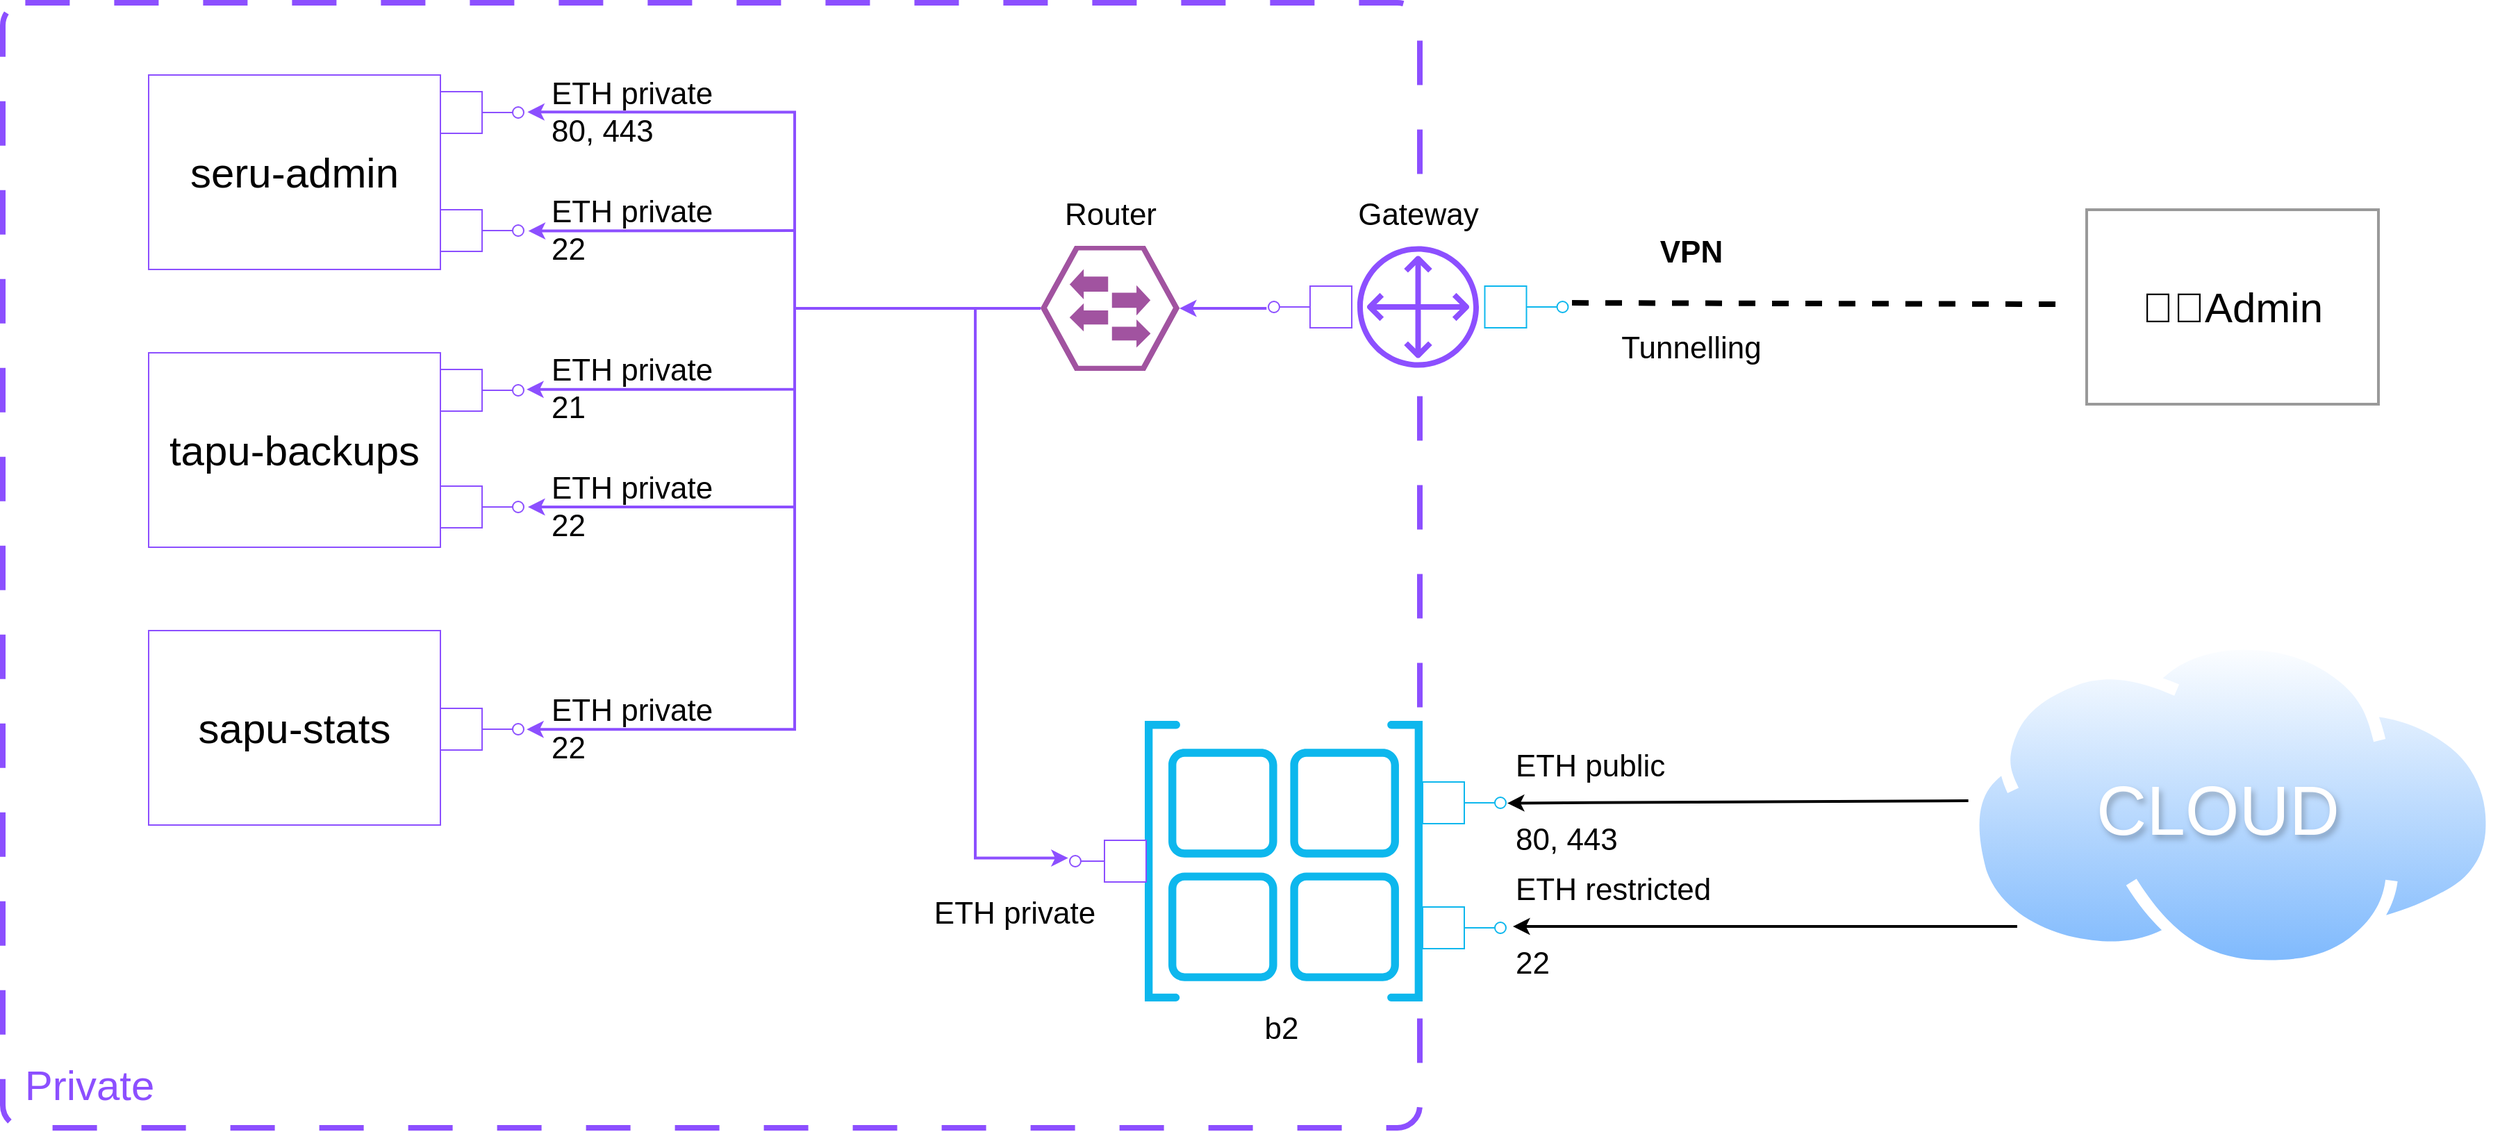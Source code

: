 <mxfile version="25.0.3">
  <diagram name="Organization" id="ynN78oTgX0Px0Qc10VjR">
    <mxGraphModel dx="1434" dy="788" grid="1" gridSize="10" guides="1" tooltips="1" connect="1" arrows="1" fold="1" page="1" pageScale="1.5" pageWidth="827" pageHeight="1169" math="0" shadow="0">
      <root>
        <mxCell id="0" />
        <mxCell id="1" parent="0" />
        <mxCell id="iBzqbrWYD7J2i10mPG2j-7" value="" style="whiteSpace=wrap;html=1;fillColor=none;dashed=1;dashPattern=8 8;rounded=1;arcSize=2;strokeColor=#8C4FFF;strokeWidth=4;" parent="1" vertex="1">
          <mxGeometry x="290" y="472" width="1020" height="810" as="geometry" />
        </mxCell>
        <mxCell id="U8wiUiZYy5s3nKcTisIV-10" value="" style="rounded=0;whiteSpace=wrap;html=1;shadow=0;fillColor=default;gradientColor=none;strokeColor=none;" parent="1" vertex="1">
          <mxGeometry x="1252" y="626" width="120" height="124" as="geometry" />
        </mxCell>
        <mxCell id="TYMXvzNvSo3Lo1fEAk2X-23" value="ETH private" style="text;strokeColor=none;align=center;fillColor=none;html=1;verticalAlign=middle;whiteSpace=wrap;rounded=0;fontSize=22;" parent="1" vertex="1">
          <mxGeometry x="950" y="1114" width="137" height="28" as="geometry" />
        </mxCell>
        <mxCell id="iBzqbrWYD7J2i10mPG2j-3" value="seru-admin" style="html=1;whiteSpace=wrap;strokeColor=#8C4FFF;fontSize=30;" parent="1" vertex="1">
          <mxGeometry x="395" y="524" width="210" height="140" as="geometry" />
        </mxCell>
        <mxCell id="iBzqbrWYD7J2i10mPG2j-5" value="tapu-backups" style="html=1;whiteSpace=wrap;strokeColor=#8C4FFF;fontSize=30;" parent="1" vertex="1">
          <mxGeometry x="395" y="724" width="210" height="140" as="geometry" />
        </mxCell>
        <mxCell id="TYMXvzNvSo3Lo1fEAk2X-8" style="edgeStyle=orthogonalEdgeStyle;rounded=0;orthogonalLoop=1;jettySize=auto;html=1;entryX=-0.417;entryY=0.542;entryDx=0;entryDy=0;strokeColor=#8C4FFF;strokeWidth=2;entryPerimeter=0;startArrow=none;" parent="1" target="TOPCJg1FFOPqES8dCTAx-3" edge="1">
          <mxGeometry relative="1" as="geometry">
            <Array as="points">
              <mxPoint x="668" y="636" />
            </Array>
            <mxPoint x="635" y="589" as="targetPoint" />
            <mxPoint x="860" y="636" as="sourcePoint" />
          </mxGeometry>
        </mxCell>
        <mxCell id="TYMXvzNvSo3Lo1fEAk2X-9" style="edgeStyle=orthogonalEdgeStyle;rounded=0;orthogonalLoop=1;jettySize=auto;html=1;entryX=-0.375;entryY=0.5;entryDx=0;entryDy=0;strokeColor=#8C4FFF;strokeWidth=2;entryPerimeter=0;exitX=0;exitY=0.5;exitDx=0;exitDy=0;exitPerimeter=0;" parent="1" source="TYMXvzNvSo3Lo1fEAk2X-4" target="TOPCJg1FFOPqES8dCTAx-18" edge="1">
          <mxGeometry relative="1" as="geometry">
            <Array as="points">
              <mxPoint x="860" y="692" />
              <mxPoint x="860" y="835" />
            </Array>
            <mxPoint x="635" y="795" as="targetPoint" />
          </mxGeometry>
        </mxCell>
        <mxCell id="TYMXvzNvSo3Lo1fEAk2X-5" style="edgeStyle=orthogonalEdgeStyle;rounded=0;orthogonalLoop=1;jettySize=auto;html=1;entryX=-0.26;entryY=0.418;entryDx=0;entryDy=0;strokeWidth=2;strokeColor=#8C4FFF;entryPerimeter=0;" parent="1" target="TOPCJg1FFOPqES8dCTAx-12" edge="1">
          <mxGeometry relative="1" as="geometry">
            <Array as="points">
              <mxPoint x="860" y="700" />
              <mxPoint x="860" y="750" />
            </Array>
            <mxPoint x="635" y="795" as="targetPoint" />
            <mxPoint x="860" y="700" as="sourcePoint" />
          </mxGeometry>
        </mxCell>
        <mxCell id="TYMXvzNvSo3Lo1fEAk2X-6" style="edgeStyle=orthogonalEdgeStyle;rounded=0;orthogonalLoop=1;jettySize=auto;html=1;entryX=-0.333;entryY=0.458;entryDx=0;entryDy=0;fontColor=#FF66FF;strokeColor=#8C4FFF;strokeWidth=2;entryPerimeter=0;" parent="1" target="TOPCJg1FFOPqES8dCTAx-8" edge="1">
          <mxGeometry relative="1" as="geometry">
            <Array as="points">
              <mxPoint x="860" y="700" />
              <mxPoint x="860" y="551" />
            </Array>
            <mxPoint x="860" y="700" as="sourcePoint" />
            <mxPoint x="635" y="575" as="targetPoint" />
          </mxGeometry>
        </mxCell>
        <mxCell id="TYMXvzNvSo3Lo1fEAk2X-13" value="Gateway" style="text;strokeColor=none;align=center;fillColor=none;html=1;verticalAlign=middle;whiteSpace=wrap;rounded=0;fontSize=22;" parent="1" vertex="1">
          <mxGeometry x="1260.75" y="610" width="96" height="30" as="geometry" />
        </mxCell>
        <mxCell id="TYMXvzNvSo3Lo1fEAk2X-14" value="Tunnelling" style="text;strokeColor=none;align=center;fillColor=none;html=1;verticalAlign=middle;whiteSpace=wrap;rounded=0;fontSize=22;" parent="1" vertex="1">
          <mxGeometry x="1441.5" y="706" width="127" height="30" as="geometry" />
        </mxCell>
        <mxCell id="TYMXvzNvSo3Lo1fEAk2X-15" value="Router" style="text;strokeColor=none;align=center;fillColor=none;html=1;verticalAlign=middle;whiteSpace=wrap;rounded=0;fontSize=22;" parent="1" vertex="1">
          <mxGeometry x="1023.5" y="610" width="127" height="30" as="geometry" />
        </mxCell>
        <mxCell id="TYMXvzNvSo3Lo1fEAk2X-19" value="" style="sketch=0;pointerEvents=1;shadow=0;dashed=0;html=1;strokeColor=none;fillColor=#0db7ed;aspect=fixed;labelPosition=center;verticalLabelPosition=bottom;verticalAlign=top;align=center;outlineConnect=0;shape=mxgraph.vvd.site_container;" parent="1" vertex="1">
          <mxGeometry x="1112" y="989" width="200" height="202.03" as="geometry" />
        </mxCell>
        <mxCell id="TYMXvzNvSo3Lo1fEAk2X-24" value="ETH public&lt;br&gt;&lt;br&gt;80, 443" style="text;strokeColor=none;align=left;fillColor=none;html=1;verticalAlign=middle;whiteSpace=wrap;rounded=0;fontSize=22;spacingLeft=5;" parent="1" vertex="1">
          <mxGeometry x="1372" y="1020" width="118" height="56" as="geometry" />
        </mxCell>
        <mxCell id="TYMXvzNvSo3Lo1fEAk2X-25" value="b2" style="text;strokeColor=none;align=center;fillColor=none;html=1;verticalAlign=middle;whiteSpace=wrap;rounded=0;fontSize=22;" parent="1" vertex="1">
          <mxGeometry x="1144" y="1183" width="133" height="56" as="geometry" />
        </mxCell>
        <mxCell id="TYMXvzNvSo3Lo1fEAk2X-26" style="edgeStyle=orthogonalEdgeStyle;rounded=0;orthogonalLoop=1;jettySize=auto;html=1;strokeWidth=2;strokeColor=#8C4FFF;exitX=0;exitY=0.5;exitDx=0;exitDy=0;exitPerimeter=0;entryX=1.138;entryY=0.224;entryDx=0;entryDy=0;entryPerimeter=0;" parent="1" source="TYMXvzNvSo3Lo1fEAk2X-4" target="TOPCJg1FFOPqES8dCTAx-31" edge="1">
          <mxGeometry relative="1" as="geometry">
            <Array as="points">
              <mxPoint x="990" y="692" />
              <mxPoint x="990" y="1088" />
            </Array>
            <mxPoint x="1084" y="1090" as="sourcePoint" />
            <mxPoint x="906" y="990" as="targetPoint" />
          </mxGeometry>
        </mxCell>
        <mxCell id="TYMXvzNvSo3Lo1fEAk2X-31" value="👨‍💼Admin" style="html=1;whiteSpace=wrap;strokeColor=#999999;fontSize=30;strokeWidth=2;" parent="1" vertex="1">
          <mxGeometry x="1789.99" y="621" width="210" height="140" as="geometry" />
        </mxCell>
        <mxCell id="TYMXvzNvSo3Lo1fEAk2X-37" value="ETH restricted&lt;br&gt;&lt;br&gt;22" style="text;strokeColor=none;align=left;fillColor=none;html=1;verticalAlign=middle;whiteSpace=wrap;rounded=0;fontSize=22;" parent="1" vertex="1">
          <mxGeometry x="1377" y="1109" width="153" height="56" as="geometry" />
        </mxCell>
        <mxCell id="TOPCJg1FFOPqES8dCTAx-1" value="" style="html=1;rounded=0;strokeColor=#8C4FFF;" parent="1" vertex="1">
          <mxGeometry x="605" y="621" width="30" height="30" as="geometry" />
        </mxCell>
        <mxCell id="TOPCJg1FFOPqES8dCTAx-2" value="" style="endArrow=none;html=1;rounded=0;align=center;verticalAlign=top;endFill=0;labelBackgroundColor=none;endSize=2;strokeColor=#8C4FFF;" parent="1" source="TOPCJg1FFOPqES8dCTAx-1" target="TOPCJg1FFOPqES8dCTAx-3" edge="1">
          <mxGeometry relative="1" as="geometry" />
        </mxCell>
        <mxCell id="TOPCJg1FFOPqES8dCTAx-3" value="" style="ellipse;html=1;fontSize=11;align=center;fillColor=none;points=[];aspect=fixed;resizable=0;verticalAlign=bottom;labelPosition=center;verticalLabelPosition=top;flipH=1;strokeColor=#8C4FFF;" parent="1" vertex="1">
          <mxGeometry x="657" y="632" width="8" height="8" as="geometry" />
        </mxCell>
        <mxCell id="TOPCJg1FFOPqES8dCTAx-4" value="&lt;span style=&quot;font-size: 22px;&quot;&gt;ETH private&lt;/span&gt;&lt;br style=&quot;padding: 0px; margin: 0px; font-size: 22px;&quot;&gt;&lt;div style=&quot;&quot;&gt;&lt;span style=&quot;font-size: 22px; background-color: initial;&quot;&gt;80, 443&lt;/span&gt;&lt;/div&gt;" style="text;html=1;align=left;verticalAlign=middle;resizable=0;points=[];autosize=1;strokeColor=none;fillColor=none;" parent="1" vertex="1">
          <mxGeometry x="683" y="516" width="140" height="70" as="geometry" />
        </mxCell>
        <mxCell id="TOPCJg1FFOPqES8dCTAx-6" value="" style="html=1;rounded=0;strokeColor=#8C4FFF;" parent="1" vertex="1">
          <mxGeometry x="605" y="536" width="30" height="30" as="geometry" />
        </mxCell>
        <mxCell id="TOPCJg1FFOPqES8dCTAx-7" value="" style="endArrow=none;html=1;rounded=0;align=center;verticalAlign=top;endFill=0;labelBackgroundColor=none;endSize=2;strokeColor=#8C4FFF;" parent="1" source="TOPCJg1FFOPqES8dCTAx-6" target="TOPCJg1FFOPqES8dCTAx-8" edge="1">
          <mxGeometry relative="1" as="geometry" />
        </mxCell>
        <mxCell id="TOPCJg1FFOPqES8dCTAx-8" value="" style="ellipse;html=1;fontSize=11;align=center;fillColor=none;points=[];aspect=fixed;resizable=0;verticalAlign=bottom;labelPosition=center;verticalLabelPosition=top;flipH=1;strokeColor=#8C4FFF;" parent="1" vertex="1">
          <mxGeometry x="657" y="547" width="8" height="8" as="geometry" />
        </mxCell>
        <mxCell id="TOPCJg1FFOPqES8dCTAx-9" value="&lt;span style=&quot;font-size: 22px;&quot;&gt;ETH private&lt;/span&gt;&lt;br style=&quot;padding: 0px; margin: 0px; font-size: 22px;&quot;&gt;&lt;div style=&quot;&quot;&gt;&lt;span style=&quot;font-size: 22px;&quot;&gt;22&lt;/span&gt;&lt;/div&gt;" style="text;html=1;align=left;verticalAlign=middle;resizable=0;points=[];autosize=1;strokeColor=none;fillColor=none;" parent="1" vertex="1">
          <mxGeometry x="683" y="601" width="140" height="70" as="geometry" />
        </mxCell>
        <mxCell id="TOPCJg1FFOPqES8dCTAx-10" value="" style="html=1;rounded=0;strokeColor=#8C4FFF;" parent="1" vertex="1">
          <mxGeometry x="605" y="736" width="30" height="30" as="geometry" />
        </mxCell>
        <mxCell id="TOPCJg1FFOPqES8dCTAx-11" value="" style="endArrow=none;html=1;rounded=0;align=center;verticalAlign=top;endFill=0;labelBackgroundColor=none;endSize=2;strokeColor=#8C4FFF;" parent="1" source="TOPCJg1FFOPqES8dCTAx-10" target="TOPCJg1FFOPqES8dCTAx-12" edge="1">
          <mxGeometry relative="1" as="geometry" />
        </mxCell>
        <mxCell id="TOPCJg1FFOPqES8dCTAx-12" value="" style="ellipse;html=1;fontSize=11;align=center;fillColor=none;points=[];aspect=fixed;resizable=0;verticalAlign=bottom;labelPosition=center;verticalLabelPosition=top;flipH=1;strokeColor=#8C4FFF;" parent="1" vertex="1">
          <mxGeometry x="657" y="747" width="8" height="8" as="geometry" />
        </mxCell>
        <mxCell id="TOPCJg1FFOPqES8dCTAx-16" value="" style="html=1;rounded=0;strokeColor=#8C4FFF;" parent="1" vertex="1">
          <mxGeometry x="605" y="820" width="30" height="30" as="geometry" />
        </mxCell>
        <mxCell id="TOPCJg1FFOPqES8dCTAx-17" value="" style="endArrow=none;html=1;rounded=0;align=center;verticalAlign=top;endFill=0;labelBackgroundColor=none;endSize=2;strokeColor=#8C4FFF;" parent="1" source="TOPCJg1FFOPqES8dCTAx-16" target="TOPCJg1FFOPqES8dCTAx-18" edge="1">
          <mxGeometry relative="1" as="geometry" />
        </mxCell>
        <mxCell id="TOPCJg1FFOPqES8dCTAx-18" value="" style="ellipse;html=1;fontSize=11;align=center;fillColor=none;points=[];aspect=fixed;resizable=0;verticalAlign=bottom;labelPosition=center;verticalLabelPosition=top;flipH=1;strokeColor=#8C4FFF;" parent="1" vertex="1">
          <mxGeometry x="657" y="831" width="8" height="8" as="geometry" />
        </mxCell>
        <mxCell id="TOPCJg1FFOPqES8dCTAx-19" value="&lt;span style=&quot;font-size: 22px;&quot;&gt;ETH private&lt;/span&gt;&lt;br style=&quot;padding: 0px; margin: 0px; font-size: 22px;&quot;&gt;&lt;div style=&quot;&quot;&gt;&lt;span style=&quot;font-size: 22px;&quot;&gt;21&lt;/span&gt;&lt;/div&gt;" style="text;html=1;align=left;verticalAlign=middle;resizable=0;points=[];autosize=1;strokeColor=none;fillColor=none;" parent="1" vertex="1">
          <mxGeometry x="683" y="715" width="140" height="70" as="geometry" />
        </mxCell>
        <mxCell id="TOPCJg1FFOPqES8dCTAx-20" value="&lt;span style=&quot;font-size: 22px;&quot;&gt;ETH private&lt;/span&gt;&lt;br style=&quot;padding: 0px; margin: 0px; font-size: 22px;&quot;&gt;&lt;div style=&quot;&quot;&gt;&lt;span style=&quot;font-size: 22px;&quot;&gt;22&lt;/span&gt;&lt;/div&gt;" style="text;html=1;align=left;verticalAlign=middle;resizable=0;points=[];autosize=1;strokeColor=none;fillColor=none;" parent="1" vertex="1">
          <mxGeometry x="683" y="800" width="140" height="70" as="geometry" />
        </mxCell>
        <mxCell id="TOPCJg1FFOPqES8dCTAx-21" value="&lt;font style=&quot;font-size: 30px;&quot;&gt;Private&lt;/font&gt;" style="text;html=1;align=center;verticalAlign=middle;resizable=0;points=[];autosize=1;strokeColor=none;fillColor=none;fontColor=#8C4FFF;textShadow=0;" parent="1" vertex="1">
          <mxGeometry x="292" y="1226" width="120" height="50" as="geometry" />
        </mxCell>
        <mxCell id="TOPCJg1FFOPqES8dCTAx-29" value="" style="html=1;rounded=0;flipH=1;direction=west;strokeColor=#8C4FFF;" parent="1" vertex="1">
          <mxGeometry x="1083" y="1075" width="30" height="30" as="geometry" />
        </mxCell>
        <mxCell id="TOPCJg1FFOPqES8dCTAx-30" value="" style="endArrow=none;html=1;rounded=0;align=center;verticalAlign=top;endFill=0;labelBackgroundColor=none;endSize=2;exitX=1;exitY=0.5;exitDx=0;exitDy=0;strokeColor=#8C4FFF;" parent="1" source="TOPCJg1FFOPqES8dCTAx-29" target="TOPCJg1FFOPqES8dCTAx-31" edge="1">
          <mxGeometry relative="1" as="geometry">
            <Array as="points" />
          </mxGeometry>
        </mxCell>
        <mxCell id="TOPCJg1FFOPqES8dCTAx-31" value="" style="ellipse;html=1;fontSize=11;align=center;fillColor=none;points=[];aspect=fixed;resizable=0;verticalAlign=bottom;labelPosition=center;verticalLabelPosition=top;flipH=1;strokeColor=#8C4FFF;" parent="1" vertex="1">
          <mxGeometry x="1058" y="1086" width="8" height="8" as="geometry" />
        </mxCell>
        <mxCell id="TOPCJg1FFOPqES8dCTAx-33" value="" style="html=1;rounded=0;strokeColor=#0DB7ED;" parent="1" vertex="1">
          <mxGeometry x="1312" y="1033" width="30" height="30" as="geometry" />
        </mxCell>
        <mxCell id="TOPCJg1FFOPqES8dCTAx-34" value="" style="endArrow=none;html=1;rounded=0;align=center;verticalAlign=top;endFill=0;labelBackgroundColor=none;endSize=2;strokeColor=#0DB7ED;" parent="1" source="TOPCJg1FFOPqES8dCTAx-33" target="TOPCJg1FFOPqES8dCTAx-35" edge="1">
          <mxGeometry relative="1" as="geometry" />
        </mxCell>
        <mxCell id="TOPCJg1FFOPqES8dCTAx-35" value="" style="ellipse;html=1;fontSize=11;align=center;fillColor=none;points=[];aspect=fixed;resizable=0;verticalAlign=bottom;labelPosition=center;verticalLabelPosition=top;flipH=1;strokeColor=#0DB7ED;" parent="1" vertex="1">
          <mxGeometry x="1364" y="1044" width="8" height="8" as="geometry" />
        </mxCell>
        <mxCell id="TOPCJg1FFOPqES8dCTAx-36" value="" style="html=1;rounded=0;strokeColor=#0DB7ED;" parent="1" vertex="1">
          <mxGeometry x="1312" y="1123" width="30" height="30" as="geometry" />
        </mxCell>
        <mxCell id="TOPCJg1FFOPqES8dCTAx-37" value="" style="endArrow=none;html=1;rounded=0;align=center;verticalAlign=top;endFill=0;labelBackgroundColor=none;endSize=2;strokeColor=#0DB7ED;" parent="1" source="TOPCJg1FFOPqES8dCTAx-36" target="TOPCJg1FFOPqES8dCTAx-38" edge="1">
          <mxGeometry relative="1" as="geometry" />
        </mxCell>
        <mxCell id="TOPCJg1FFOPqES8dCTAx-38" value="" style="ellipse;html=1;fontSize=11;align=center;fillColor=none;points=[];aspect=fixed;resizable=0;verticalAlign=bottom;labelPosition=center;verticalLabelPosition=top;flipH=1;strokeColor=#0DB7ED;" parent="1" vertex="1">
          <mxGeometry x="1364" y="1134" width="8" height="8" as="geometry" />
        </mxCell>
        <mxCell id="TOPCJg1FFOPqES8dCTAx-45" style="rounded=0;orthogonalLoop=1;jettySize=auto;html=1;entryX=-0.062;entryY=0.486;entryDx=0;entryDy=0;entryPerimeter=0;dashed=1;strokeWidth=4;endArrow=none;endFill=0;startArrow=none;exitX=-0.346;exitY=0.13;exitDx=0;exitDy=0;exitPerimeter=0;" parent="1" source="U8wiUiZYy5s3nKcTisIV-14" target="TYMXvzNvSo3Lo1fEAk2X-31" edge="1">
          <mxGeometry relative="1" as="geometry">
            <mxPoint x="1430" y="689" as="sourcePoint" />
          </mxGeometry>
        </mxCell>
        <mxCell id="z8-SKOe2W_GTO7jJAcqD-1" value="&lt;font style=&quot;font-size: 22px;&quot;&gt;&lt;b&gt;VPN&lt;/b&gt;&lt;/font&gt;" style="text;html=1;align=center;verticalAlign=middle;resizable=0;points=[];autosize=1;strokeColor=none;fillColor=none;shadow=1;" parent="1" vertex="1">
          <mxGeometry x="1470" y="632" width="70" height="40" as="geometry" />
        </mxCell>
        <mxCell id="5ZL2V6q3FtqNU6fxcGIL-1" value="sapu-stats" style="html=1;whiteSpace=wrap;strokeColor=#8C4FFF;fontSize=30;" parent="1" vertex="1">
          <mxGeometry x="395" y="924" width="210" height="140" as="geometry" />
        </mxCell>
        <mxCell id="5ZL2V6q3FtqNU6fxcGIL-2" value="" style="html=1;rounded=0;strokeColor=#8C4FFF;" parent="1" vertex="1">
          <mxGeometry x="605" y="980" width="30" height="30" as="geometry" />
        </mxCell>
        <mxCell id="5ZL2V6q3FtqNU6fxcGIL-3" value="" style="endArrow=none;html=1;rounded=0;align=center;verticalAlign=top;endFill=0;labelBackgroundColor=none;endSize=2;strokeColor=#8C4FFF;" parent="1" source="5ZL2V6q3FtqNU6fxcGIL-2" target="5ZL2V6q3FtqNU6fxcGIL-4" edge="1">
          <mxGeometry relative="1" as="geometry" />
        </mxCell>
        <mxCell id="5ZL2V6q3FtqNU6fxcGIL-4" value="" style="ellipse;html=1;fontSize=11;align=center;fillColor=none;points=[];aspect=fixed;resizable=0;verticalAlign=bottom;labelPosition=center;verticalLabelPosition=top;flipH=1;strokeColor=#8C4FFF;" parent="1" vertex="1">
          <mxGeometry x="657" y="991" width="8" height="8" as="geometry" />
        </mxCell>
        <mxCell id="5ZL2V6q3FtqNU6fxcGIL-5" value="&lt;span style=&quot;font-size: 22px;&quot;&gt;ETH private&lt;/span&gt;&lt;br style=&quot;padding: 0px; margin: 0px; font-size: 22px;&quot;&gt;&lt;div style=&quot;&quot;&gt;&lt;span style=&quot;font-size: 22px;&quot;&gt;22&lt;/span&gt;&lt;/div&gt;" style="text;html=1;align=left;verticalAlign=middle;resizable=0;points=[];autosize=1;strokeColor=none;fillColor=none;" parent="1" vertex="1">
          <mxGeometry x="683" y="960" width="140" height="70" as="geometry" />
        </mxCell>
        <mxCell id="5ZL2V6q3FtqNU6fxcGIL-6" style="edgeStyle=orthogonalEdgeStyle;rounded=0;orthogonalLoop=1;jettySize=auto;html=1;entryX=-0.263;entryY=0.513;entryDx=0;entryDy=0;entryPerimeter=0;strokeWidth=2;strokeColor=#8C4FFF;" parent="1" target="5ZL2V6q3FtqNU6fxcGIL-4" edge="1">
          <mxGeometry relative="1" as="geometry">
            <mxPoint x="670" y="995" as="targetPoint" />
            <Array as="points">
              <mxPoint x="860" y="650" />
              <mxPoint x="860" y="995" />
            </Array>
            <mxPoint x="860" y="640" as="sourcePoint" />
          </mxGeometry>
        </mxCell>
        <mxCell id="iBzqbrWYD7J2i10mPG2j-8" value="" style="sketch=0;outlineConnect=0;fontColor=#232F3E;gradientColor=none;fillColor=#8C4FFF;strokeColor=none;dashed=0;verticalLabelPosition=bottom;verticalAlign=top;align=center;html=1;fontSize=12;fontStyle=0;aspect=fixed;pointerEvents=1;shape=mxgraph.aws4.customer_gateway;shadow=0;" parent="1" vertex="1">
          <mxGeometry x="1265" y="647.25" width="87.5" height="87.5" as="geometry" />
        </mxCell>
        <mxCell id="TYMXvzNvSo3Lo1fEAk2X-4" value="" style="verticalLabelPosition=bottom;sketch=0;html=1;fillColor=#A153A0;strokeColor=#ffffff;verticalAlign=top;align=center;points=[[0,0.5,0],[0.125,0.25,0],[0.25,0,0],[0.5,0,0],[0.75,0,0],[0.875,0.25,0],[1,0.5,0],[0.875,0.75,0],[0.75,1,0],[0.5,1,0],[0.125,0.75,0]];pointerEvents=1;shape=mxgraph.cisco_safe.compositeIcon;bgIcon=mxgraph.cisco_safe.design.blank_device;resIcon=mxgraph.cisco_safe.design.access_switch_2;aspect=fixed;" parent="1" vertex="1">
          <mxGeometry x="1037" y="647" width="100" height="90" as="geometry" />
        </mxCell>
        <mxCell id="U8wiUiZYy5s3nKcTisIV-4" style="rounded=0;orthogonalLoop=1;jettySize=auto;html=1;strokeWidth=2;strokeColor=#8C4FFF;exitX=-0.167;exitY=0.375;exitDx=0;exitDy=0;exitPerimeter=0;entryX=1;entryY=0.5;entryDx=0;entryDy=0;entryPerimeter=0;" parent="1" source="U8wiUiZYy5s3nKcTisIV-21" target="TYMXvzNvSo3Lo1fEAk2X-4" edge="1">
          <mxGeometry relative="1" as="geometry">
            <mxPoint x="1047" y="705" as="sourcePoint" />
            <mxPoint x="1072.768" y="1098.152" as="targetPoint" />
          </mxGeometry>
        </mxCell>
        <mxCell id="U8wiUiZYy5s3nKcTisIV-5" value="" style="group" parent="1" vertex="1" connectable="0">
          <mxGeometry x="1703.82" y="929" width="382.35" height="241" as="geometry" />
        </mxCell>
        <mxCell id="TOPCJg1FFOPqES8dCTAx-39" value="" style="image;aspect=fixed;perimeter=ellipsePerimeter;html=1;align=center;shadow=0;dashed=0;spacingTop=3;image=img/lib/active_directory/internet_cloud.svg;" parent="U8wiUiZYy5s3nKcTisIV-5" vertex="1">
          <mxGeometry width="382.35" height="241" as="geometry" />
        </mxCell>
        <mxCell id="TOPCJg1FFOPqES8dCTAx-46" value="&lt;font style=&quot;font-size: 50px;&quot;&gt;CLOUD&lt;/font&gt;" style="text;html=1;align=center;verticalAlign=middle;resizable=0;points=[];autosize=1;strokeColor=none;fillColor=none;textShadow=1;fontColor=#FFFFFF;" parent="U8wiUiZYy5s3nKcTisIV-5" vertex="1">
          <mxGeometry x="80" y="89" width="200" height="70" as="geometry" />
        </mxCell>
        <mxCell id="U8wiUiZYy5s3nKcTisIV-7" style="rounded=0;orthogonalLoop=1;jettySize=auto;html=1;entryX=0;entryY=0.904;entryDx=0;entryDy=0;strokeWidth=2;entryPerimeter=0;exitX=0;exitY=0.5;exitDx=0;exitDy=0;" parent="1" edge="1">
          <mxGeometry relative="1" as="geometry">
            <mxPoint x="1373" y="1048.232" as="targetPoint" />
            <mxPoint x="1704.82" y="1046.5" as="sourcePoint" />
          </mxGeometry>
        </mxCell>
        <mxCell id="U8wiUiZYy5s3nKcTisIV-9" style="rounded=0;orthogonalLoop=1;jettySize=auto;html=1;entryX=0;entryY=0.5;entryDx=0;entryDy=0;strokeWidth=2;" parent="1" target="TYMXvzNvSo3Lo1fEAk2X-37" edge="1">
          <mxGeometry relative="1" as="geometry">
            <mxPoint x="1383" y="1058.232" as="targetPoint" />
            <mxPoint x="1740" y="1137" as="sourcePoint" />
          </mxGeometry>
        </mxCell>
        <mxCell id="U8wiUiZYy5s3nKcTisIV-15" value="" style="group" parent="1" vertex="1" connectable="0">
          <mxGeometry x="1356.75" y="676" width="60" height="30" as="geometry" />
        </mxCell>
        <mxCell id="U8wiUiZYy5s3nKcTisIV-12" value="" style="html=1;rounded=0;strokeColor=#0DB7ED;" parent="U8wiUiZYy5s3nKcTisIV-15" vertex="1">
          <mxGeometry width="30" height="30" as="geometry" />
        </mxCell>
        <mxCell id="U8wiUiZYy5s3nKcTisIV-13" value="" style="endArrow=none;html=1;rounded=0;align=center;verticalAlign=top;endFill=0;labelBackgroundColor=none;endSize=2;strokeColor=#0DB7ED;" parent="U8wiUiZYy5s3nKcTisIV-15" source="U8wiUiZYy5s3nKcTisIV-12" target="U8wiUiZYy5s3nKcTisIV-14" edge="1">
          <mxGeometry relative="1" as="geometry" />
        </mxCell>
        <mxCell id="U8wiUiZYy5s3nKcTisIV-14" value="" style="ellipse;html=1;fontSize=11;align=center;fillColor=none;points=[];aspect=fixed;resizable=0;verticalAlign=bottom;labelPosition=center;verticalLabelPosition=top;flipH=1;strokeColor=#0DB7ED;" parent="U8wiUiZYy5s3nKcTisIV-15" vertex="1">
          <mxGeometry x="52" y="11" width="8" height="8" as="geometry" />
        </mxCell>
        <mxCell id="U8wiUiZYy5s3nKcTisIV-18" value="" style="group;rotation=-180;" parent="1" vertex="1" connectable="0">
          <mxGeometry x="1201" y="676" width="60" height="30" as="geometry" />
        </mxCell>
        <mxCell id="U8wiUiZYy5s3nKcTisIV-19" value="" style="html=1;rounded=0;strokeColor=#8C4FFF;rotation=-180;" parent="U8wiUiZYy5s3nKcTisIV-18" vertex="1">
          <mxGeometry x="30" width="30" height="30" as="geometry" />
        </mxCell>
        <mxCell id="U8wiUiZYy5s3nKcTisIV-20" value="" style="endArrow=none;html=1;rounded=0;align=center;verticalAlign=top;endFill=0;labelBackgroundColor=none;endSize=2;strokeColor=#8C4FFF;" parent="U8wiUiZYy5s3nKcTisIV-18" source="U8wiUiZYy5s3nKcTisIV-19" target="U8wiUiZYy5s3nKcTisIV-21" edge="1">
          <mxGeometry relative="1" as="geometry" />
        </mxCell>
        <mxCell id="U8wiUiZYy5s3nKcTisIV-21" value="" style="ellipse;html=1;fontSize=11;align=center;fillColor=none;points=[];aspect=fixed;resizable=0;verticalAlign=bottom;labelPosition=center;verticalLabelPosition=top;flipH=1;strokeColor=#8C4FFF;rotation=-180;" parent="U8wiUiZYy5s3nKcTisIV-18" vertex="1">
          <mxGeometry y="11" width="8" height="8" as="geometry" />
        </mxCell>
      </root>
    </mxGraphModel>
  </diagram>
</mxfile>
